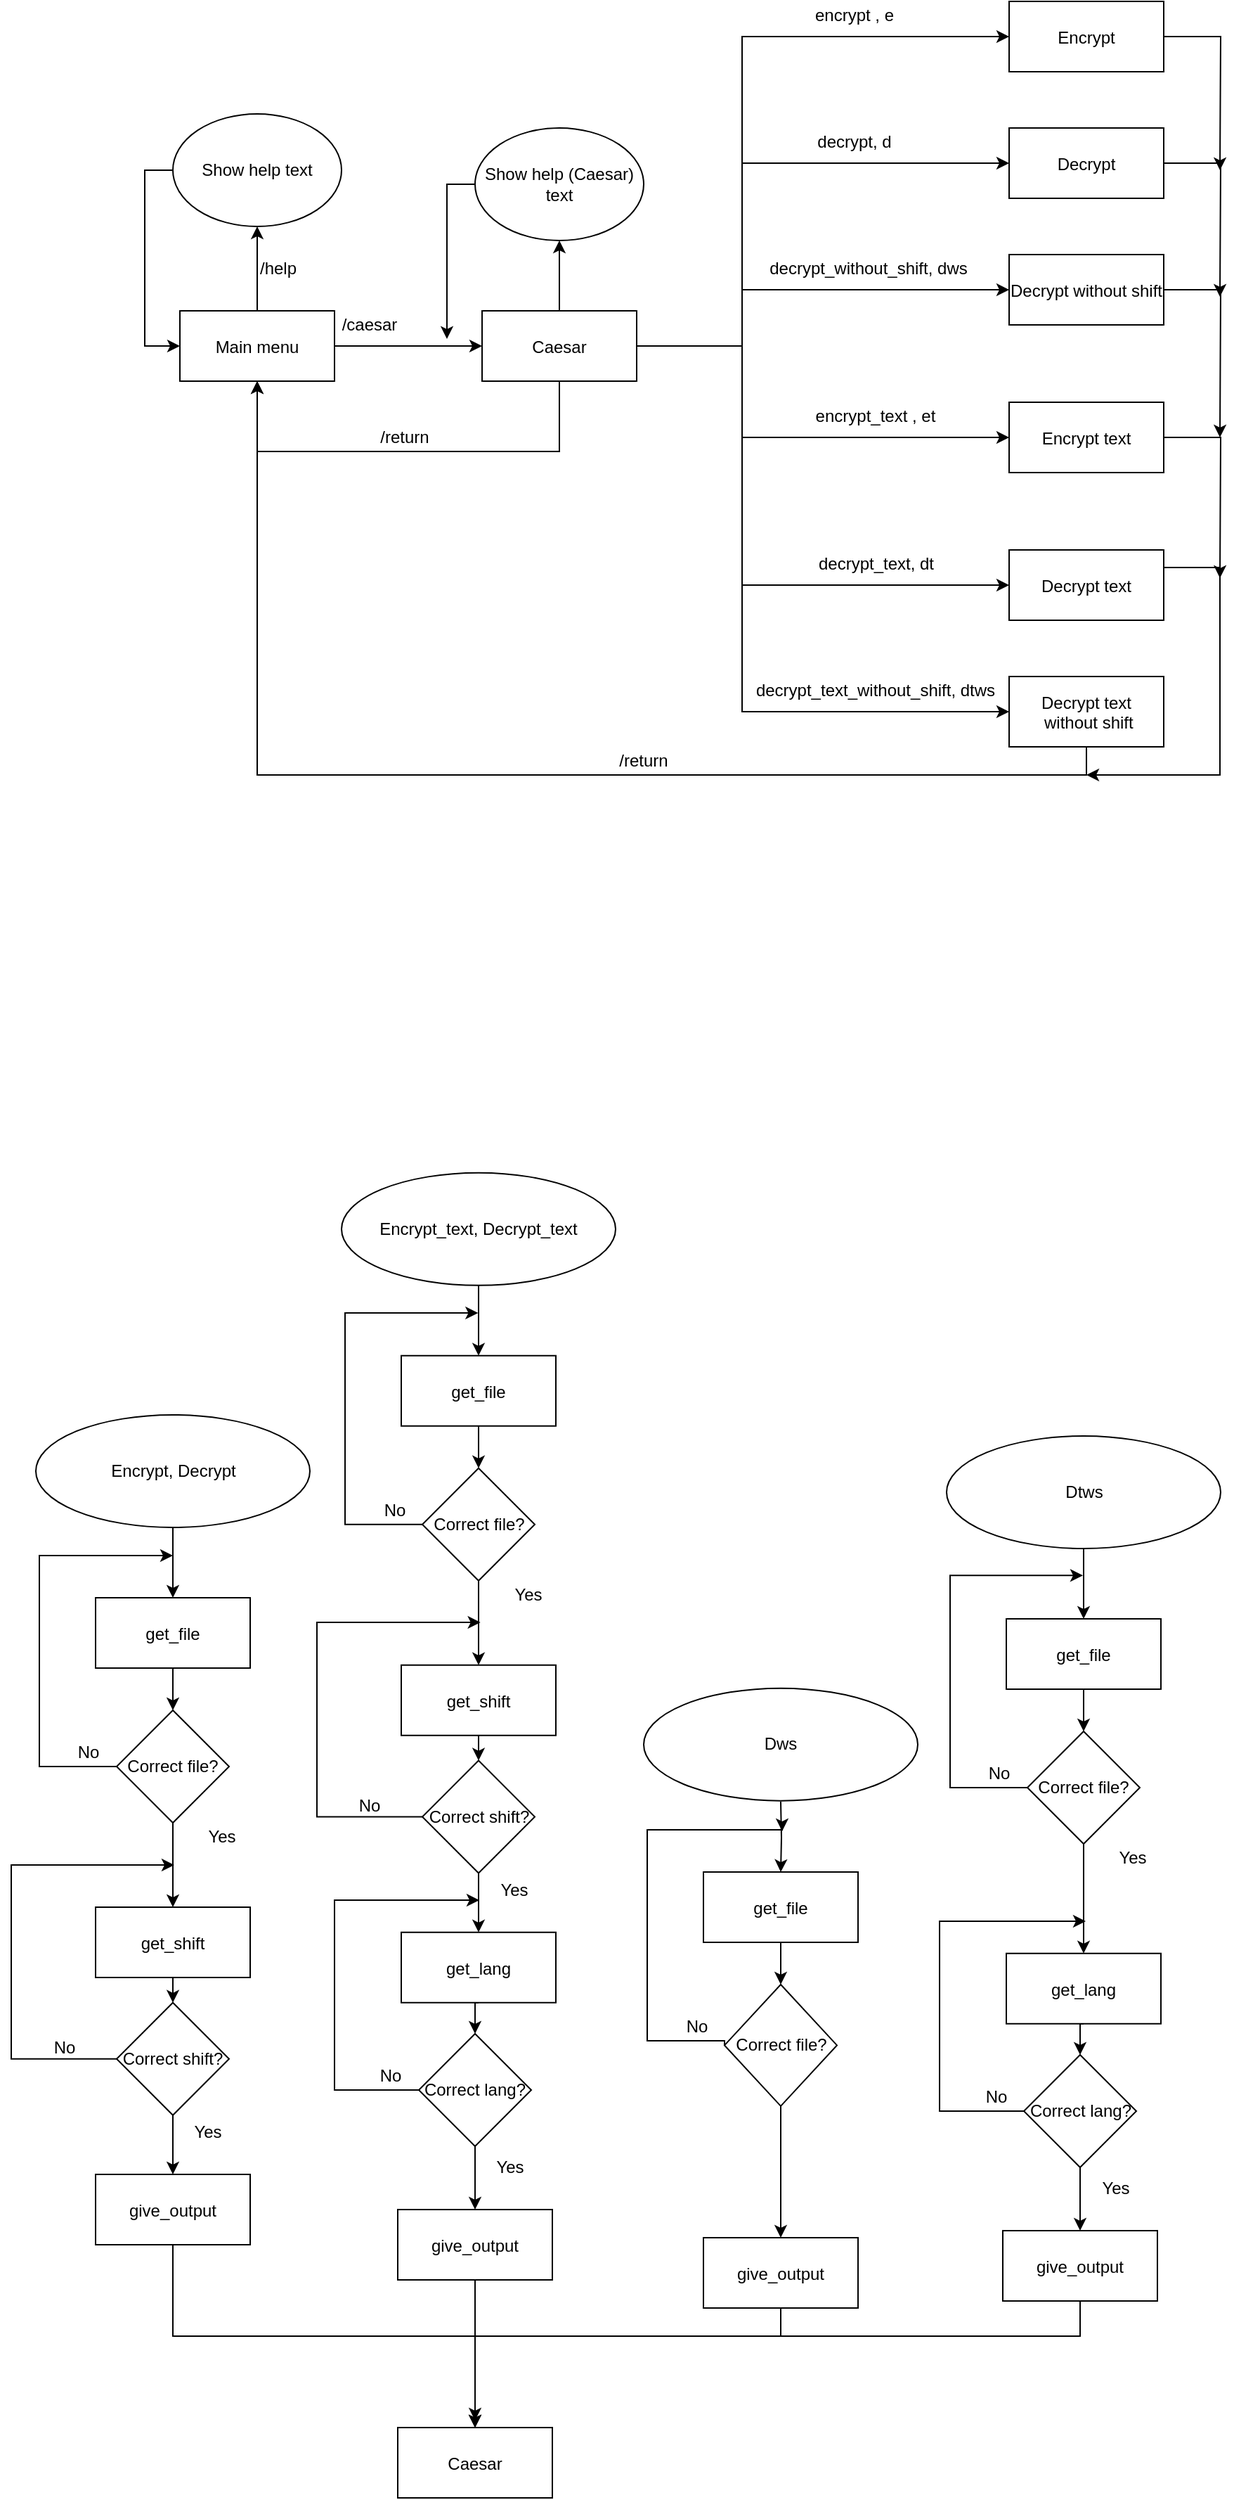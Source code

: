 <mxfile version="12.4.8" type="device"><diagram name="Page-1" id="e7e014a7-5840-1c2e-5031-d8a46d1fe8dd"><mxGraphModel dx="2048" dy="1034" grid="1" gridSize="10" guides="1" tooltips="1" connect="1" arrows="1" fold="1" page="1" pageScale="1" pageWidth="1169" pageHeight="826" background="#ffffff" math="0" shadow="0"><root><mxCell id="0"/><mxCell id="1" parent="0"/><mxCell id="sKGA41ac6O1QNflEpSCb-47" style="edgeStyle=orthogonalEdgeStyle;rounded=0;orthogonalLoop=1;jettySize=auto;html=1;entryX=0.5;entryY=1;entryDx=0;entryDy=0;" edge="1" parent="1" source="sKGA41ac6O1QNflEpSCb-41" target="sKGA41ac6O1QNflEpSCb-43"><mxGeometry relative="1" as="geometry"/></mxCell><mxCell id="sKGA41ac6O1QNflEpSCb-50" style="edgeStyle=orthogonalEdgeStyle;rounded=0;orthogonalLoop=1;jettySize=auto;html=1;entryX=0;entryY=0.5;entryDx=0;entryDy=0;" edge="1" parent="1" source="sKGA41ac6O1QNflEpSCb-41" target="sKGA41ac6O1QNflEpSCb-49"><mxGeometry relative="1" as="geometry"/></mxCell><mxCell id="sKGA41ac6O1QNflEpSCb-41" value="Main menu" style="" vertex="1" parent="1"><mxGeometry x="190" y="370" width="110" height="50" as="geometry"/></mxCell><mxCell id="sKGA41ac6O1QNflEpSCb-46" style="edgeStyle=orthogonalEdgeStyle;rounded=0;orthogonalLoop=1;jettySize=auto;html=1;entryX=0;entryY=0.5;entryDx=0;entryDy=0;exitX=0;exitY=0.5;exitDx=0;exitDy=0;" edge="1" parent="1" source="sKGA41ac6O1QNflEpSCb-43" target="sKGA41ac6O1QNflEpSCb-41"><mxGeometry relative="1" as="geometry"/></mxCell><mxCell id="sKGA41ac6O1QNflEpSCb-43" value="Show help text" style="ellipse;whiteSpace=wrap;html=1;" vertex="1" parent="1"><mxGeometry x="185" y="230" width="120" height="80" as="geometry"/></mxCell><mxCell id="sKGA41ac6O1QNflEpSCb-48" value="/help" style="text;html=1;strokeColor=none;fillColor=none;align=center;verticalAlign=middle;whiteSpace=wrap;rounded=0;" vertex="1" parent="1"><mxGeometry x="240" y="330" width="40" height="20" as="geometry"/></mxCell><mxCell id="sKGA41ac6O1QNflEpSCb-54" style="edgeStyle=orthogonalEdgeStyle;rounded=0;orthogonalLoop=1;jettySize=auto;html=1;entryX=0.5;entryY=1;entryDx=0;entryDy=0;" edge="1" parent="1" source="sKGA41ac6O1QNflEpSCb-49" target="sKGA41ac6O1QNflEpSCb-53"><mxGeometry relative="1" as="geometry"/></mxCell><mxCell id="sKGA41ac6O1QNflEpSCb-58" style="edgeStyle=orthogonalEdgeStyle;rounded=0;orthogonalLoop=1;jettySize=auto;html=1;entryX=0.5;entryY=1;entryDx=0;entryDy=0;exitX=0.5;exitY=1;exitDx=0;exitDy=0;" edge="1" parent="1" source="sKGA41ac6O1QNflEpSCb-49" target="sKGA41ac6O1QNflEpSCb-41"><mxGeometry relative="1" as="geometry"><Array as="points"><mxPoint x="460" y="470"/><mxPoint x="245" y="470"/></Array></mxGeometry></mxCell><mxCell id="sKGA41ac6O1QNflEpSCb-66" style="edgeStyle=orthogonalEdgeStyle;rounded=0;orthogonalLoop=1;jettySize=auto;html=1;entryX=0;entryY=0.5;entryDx=0;entryDy=0;" edge="1" parent="1" source="sKGA41ac6O1QNflEpSCb-49" target="sKGA41ac6O1QNflEpSCb-60"><mxGeometry relative="1" as="geometry"><Array as="points"><mxPoint x="590" y="395"/><mxPoint x="590" y="175"/></Array></mxGeometry></mxCell><mxCell id="sKGA41ac6O1QNflEpSCb-67" style="edgeStyle=orthogonalEdgeStyle;rounded=0;orthogonalLoop=1;jettySize=auto;html=1;entryX=0;entryY=0.5;entryDx=0;entryDy=0;" edge="1" parent="1" source="sKGA41ac6O1QNflEpSCb-49" target="sKGA41ac6O1QNflEpSCb-61"><mxGeometry relative="1" as="geometry"><Array as="points"><mxPoint x="590" y="395"/><mxPoint x="590" y="265"/></Array></mxGeometry></mxCell><mxCell id="sKGA41ac6O1QNflEpSCb-68" style="edgeStyle=orthogonalEdgeStyle;rounded=0;orthogonalLoop=1;jettySize=auto;html=1;exitX=1;exitY=0.5;exitDx=0;exitDy=0;entryX=0;entryY=0.5;entryDx=0;entryDy=0;" edge="1" parent="1" source="sKGA41ac6O1QNflEpSCb-49" target="sKGA41ac6O1QNflEpSCb-62"><mxGeometry relative="1" as="geometry"><Array as="points"><mxPoint x="590" y="395"/><mxPoint x="590" y="355"/></Array></mxGeometry></mxCell><mxCell id="sKGA41ac6O1QNflEpSCb-69" style="edgeStyle=orthogonalEdgeStyle;rounded=0;orthogonalLoop=1;jettySize=auto;html=1;entryX=0;entryY=0.5;entryDx=0;entryDy=0;" edge="1" parent="1" source="sKGA41ac6O1QNflEpSCb-49" target="sKGA41ac6O1QNflEpSCb-63"><mxGeometry relative="1" as="geometry"><Array as="points"><mxPoint x="590" y="395"/><mxPoint x="590" y="460"/></Array></mxGeometry></mxCell><mxCell id="sKGA41ac6O1QNflEpSCb-70" style="edgeStyle=orthogonalEdgeStyle;rounded=0;orthogonalLoop=1;jettySize=auto;html=1;exitX=1;exitY=0.5;exitDx=0;exitDy=0;entryX=0;entryY=0.5;entryDx=0;entryDy=0;" edge="1" parent="1" source="sKGA41ac6O1QNflEpSCb-49" target="sKGA41ac6O1QNflEpSCb-64"><mxGeometry relative="1" as="geometry"><Array as="points"><mxPoint x="590" y="395"/><mxPoint x="590" y="565"/></Array></mxGeometry></mxCell><mxCell id="sKGA41ac6O1QNflEpSCb-71" style="edgeStyle=orthogonalEdgeStyle;rounded=0;orthogonalLoop=1;jettySize=auto;html=1;entryX=0;entryY=0.5;entryDx=0;entryDy=0;" edge="1" parent="1" source="sKGA41ac6O1QNflEpSCb-49" target="sKGA41ac6O1QNflEpSCb-65"><mxGeometry relative="1" as="geometry"><Array as="points"><mxPoint x="590" y="395"/><mxPoint x="590" y="655"/></Array></mxGeometry></mxCell><mxCell id="sKGA41ac6O1QNflEpSCb-49" value="Caesar" style="" vertex="1" parent="1"><mxGeometry x="405" y="370" width="110" height="50" as="geometry"/></mxCell><mxCell id="sKGA41ac6O1QNflEpSCb-51" value="/caesar" style="text;html=1;strokeColor=none;fillColor=none;align=center;verticalAlign=middle;whiteSpace=wrap;rounded=0;" vertex="1" parent="1"><mxGeometry x="305" y="370" width="40" height="20" as="geometry"/></mxCell><mxCell id="sKGA41ac6O1QNflEpSCb-90" style="edgeStyle=orthogonalEdgeStyle;rounded=0;orthogonalLoop=1;jettySize=auto;html=1;" edge="1" parent="1" source="sKGA41ac6O1QNflEpSCb-53"><mxGeometry relative="1" as="geometry"><mxPoint x="380" y="390" as="targetPoint"/></mxGeometry></mxCell><mxCell id="sKGA41ac6O1QNflEpSCb-53" value="Show help (Caesar) text" style="ellipse;whiteSpace=wrap;html=1;" vertex="1" parent="1"><mxGeometry x="400" y="240" width="120" height="80" as="geometry"/></mxCell><mxCell id="sKGA41ac6O1QNflEpSCb-59" value="/return" style="text;html=1;strokeColor=none;fillColor=none;align=center;verticalAlign=middle;whiteSpace=wrap;rounded=0;" vertex="1" parent="1"><mxGeometry x="330" y="450" width="40" height="20" as="geometry"/></mxCell><mxCell id="sKGA41ac6O1QNflEpSCb-88" style="edgeStyle=orthogonalEdgeStyle;rounded=0;orthogonalLoop=1;jettySize=auto;html=1;" edge="1" parent="1" source="sKGA41ac6O1QNflEpSCb-60"><mxGeometry relative="1" as="geometry"><mxPoint x="930" y="270" as="targetPoint"/></mxGeometry></mxCell><mxCell id="sKGA41ac6O1QNflEpSCb-60" value="Encrypt" style="" vertex="1" parent="1"><mxGeometry x="780" y="150" width="110" height="50" as="geometry"/></mxCell><mxCell id="sKGA41ac6O1QNflEpSCb-87" style="edgeStyle=orthogonalEdgeStyle;rounded=0;orthogonalLoop=1;jettySize=auto;html=1;" edge="1" parent="1" source="sKGA41ac6O1QNflEpSCb-61"><mxGeometry relative="1" as="geometry"><mxPoint x="930" y="360" as="targetPoint"/></mxGeometry></mxCell><mxCell id="sKGA41ac6O1QNflEpSCb-61" value="Decrypt" style="" vertex="1" parent="1"><mxGeometry x="780" y="240" width="110" height="50" as="geometry"/></mxCell><mxCell id="sKGA41ac6O1QNflEpSCb-86" style="edgeStyle=orthogonalEdgeStyle;rounded=0;orthogonalLoop=1;jettySize=auto;html=1;" edge="1" parent="1" source="sKGA41ac6O1QNflEpSCb-62"><mxGeometry relative="1" as="geometry"><mxPoint x="930" y="460.0" as="targetPoint"/></mxGeometry></mxCell><mxCell id="sKGA41ac6O1QNflEpSCb-62" value="Decrypt without shift" style="" vertex="1" parent="1"><mxGeometry x="780" y="330" width="110" height="50" as="geometry"/></mxCell><mxCell id="sKGA41ac6O1QNflEpSCb-84" style="edgeStyle=orthogonalEdgeStyle;rounded=0;orthogonalLoop=1;jettySize=auto;html=1;" edge="1" parent="1" source="sKGA41ac6O1QNflEpSCb-63"><mxGeometry relative="1" as="geometry"><mxPoint x="930" y="560" as="targetPoint"/></mxGeometry></mxCell><mxCell id="sKGA41ac6O1QNflEpSCb-63" value="Encrypt text" style="" vertex="1" parent="1"><mxGeometry x="780" y="435" width="110" height="50" as="geometry"/></mxCell><mxCell id="sKGA41ac6O1QNflEpSCb-85" style="edgeStyle=orthogonalEdgeStyle;rounded=0;orthogonalLoop=1;jettySize=auto;html=1;exitX=1;exitY=0.25;exitDx=0;exitDy=0;" edge="1" parent="1" source="sKGA41ac6O1QNflEpSCb-64"><mxGeometry relative="1" as="geometry"><mxPoint x="835" y="700" as="targetPoint"/><Array as="points"><mxPoint x="930" y="552"/><mxPoint x="930" y="700"/></Array></mxGeometry></mxCell><mxCell id="sKGA41ac6O1QNflEpSCb-64" value="Decrypt text" style="" vertex="1" parent="1"><mxGeometry x="780" y="540" width="110" height="50" as="geometry"/></mxCell><mxCell id="sKGA41ac6O1QNflEpSCb-81" style="edgeStyle=orthogonalEdgeStyle;rounded=0;orthogonalLoop=1;jettySize=auto;html=1;entryX=0.5;entryY=1;entryDx=0;entryDy=0;exitX=0.5;exitY=1;exitDx=0;exitDy=0;" edge="1" parent="1" source="sKGA41ac6O1QNflEpSCb-65" target="sKGA41ac6O1QNflEpSCb-41"><mxGeometry relative="1" as="geometry"/></mxCell><mxCell id="sKGA41ac6O1QNflEpSCb-65" value="Decrypt text&#10; without shift" style="" vertex="1" parent="1"><mxGeometry x="780" y="630" width="110" height="50" as="geometry"/></mxCell><mxCell id="sKGA41ac6O1QNflEpSCb-72" value="encrypt , e" style="text;html=1;strokeColor=none;fillColor=none;align=center;verticalAlign=middle;whiteSpace=wrap;rounded=0;" vertex="1" parent="1"><mxGeometry x="640" y="150" width="60" height="20" as="geometry"/></mxCell><mxCell id="sKGA41ac6O1QNflEpSCb-73" value="decrypt, d" style="text;html=1;strokeColor=none;fillColor=none;align=center;verticalAlign=middle;whiteSpace=wrap;rounded=0;" vertex="1" parent="1"><mxGeometry x="640" y="240" width="60" height="20" as="geometry"/></mxCell><mxCell id="sKGA41ac6O1QNflEpSCb-75" value="encrypt_text , et" style="text;html=1;strokeColor=none;fillColor=none;align=center;verticalAlign=middle;whiteSpace=wrap;rounded=0;" vertex="1" parent="1"><mxGeometry x="640" y="435" width="90" height="20" as="geometry"/></mxCell><mxCell id="sKGA41ac6O1QNflEpSCb-78" value="decrypt_without_shift, dws" style="text;html=1;strokeColor=none;fillColor=none;align=center;verticalAlign=middle;whiteSpace=wrap;rounded=0;" vertex="1" parent="1"><mxGeometry x="600" y="330" width="160" height="20" as="geometry"/></mxCell><mxCell id="sKGA41ac6O1QNflEpSCb-79" value="decrypt_text, dt" style="text;html=1;strokeColor=none;fillColor=none;align=center;verticalAlign=middle;whiteSpace=wrap;rounded=0;" vertex="1" parent="1"><mxGeometry x="642.5" y="540" width="85" height="20" as="geometry"/></mxCell><mxCell id="sKGA41ac6O1QNflEpSCb-80" value="decrypt_text_without_shift, dtws" style="text;html=1;strokeColor=none;fillColor=none;align=center;verticalAlign=middle;whiteSpace=wrap;rounded=0;" vertex="1" parent="1"><mxGeometry x="595" y="630" width="180" height="20" as="geometry"/></mxCell><mxCell id="sKGA41ac6O1QNflEpSCb-82" value="/return" style="text;html=1;strokeColor=none;fillColor=none;align=center;verticalAlign=middle;whiteSpace=wrap;rounded=0;" vertex="1" parent="1"><mxGeometry x="500" y="680" width="40" height="20" as="geometry"/></mxCell><mxCell id="sKGA41ac6O1QNflEpSCb-131" style="edgeStyle=orthogonalEdgeStyle;rounded=0;orthogonalLoop=1;jettySize=auto;html=1;exitX=0.5;exitY=1;exitDx=0;exitDy=0;entryX=0.5;entryY=0;entryDx=0;entryDy=0;" edge="1" parent="1" source="sKGA41ac6O1QNflEpSCb-101" target="sKGA41ac6O1QNflEpSCb-125"><mxGeometry relative="1" as="geometry"/></mxCell><mxCell id="sKGA41ac6O1QNflEpSCb-101" value="get_file" style="" vertex="1" parent="1"><mxGeometry x="130" y="1285" width="110" height="50" as="geometry"/></mxCell><mxCell id="sKGA41ac6O1QNflEpSCb-132" style="edgeStyle=orthogonalEdgeStyle;rounded=0;orthogonalLoop=1;jettySize=auto;html=1;exitX=0.5;exitY=1;exitDx=0;exitDy=0;entryX=0.5;entryY=0;entryDx=0;entryDy=0;" edge="1" parent="1" source="sKGA41ac6O1QNflEpSCb-102" target="sKGA41ac6O1QNflEpSCb-124"><mxGeometry relative="1" as="geometry"/></mxCell><mxCell id="sKGA41ac6O1QNflEpSCb-102" value="get_shift" style="" vertex="1" parent="1"><mxGeometry x="130" y="1505" width="110" height="50" as="geometry"/></mxCell><mxCell id="sKGA41ac6O1QNflEpSCb-169" style="edgeStyle=orthogonalEdgeStyle;rounded=0;orthogonalLoop=1;jettySize=auto;html=1;exitX=0.5;exitY=1;exitDx=0;exitDy=0;entryX=0.5;entryY=0;entryDx=0;entryDy=0;" edge="1" parent="1" source="sKGA41ac6O1QNflEpSCb-105" target="sKGA41ac6O1QNflEpSCb-106"><mxGeometry relative="1" as="geometry"/></mxCell><mxCell id="sKGA41ac6O1QNflEpSCb-105" value="give_output" style="" vertex="1" parent="1"><mxGeometry x="130" y="1695" width="110" height="50" as="geometry"/></mxCell><mxCell id="sKGA41ac6O1QNflEpSCb-106" value="Caesar" style="" vertex="1" parent="1"><mxGeometry x="345" y="1875" width="110" height="50" as="geometry"/></mxCell><mxCell id="sKGA41ac6O1QNflEpSCb-126" style="edgeStyle=orthogonalEdgeStyle;rounded=0;orthogonalLoop=1;jettySize=auto;html=1;entryX=0.5;entryY=0;entryDx=0;entryDy=0;" edge="1" parent="1" source="sKGA41ac6O1QNflEpSCb-121" target="sKGA41ac6O1QNflEpSCb-101"><mxGeometry relative="1" as="geometry"/></mxCell><mxCell id="sKGA41ac6O1QNflEpSCb-121" value="Encrypt, Decrypt" style="ellipse;whiteSpace=wrap;html=1;" vertex="1" parent="1"><mxGeometry x="87.5" y="1155" width="195" height="80" as="geometry"/></mxCell><mxCell id="sKGA41ac6O1QNflEpSCb-133" style="edgeStyle=orthogonalEdgeStyle;rounded=0;orthogonalLoop=1;jettySize=auto;html=1;" edge="1" parent="1" source="sKGA41ac6O1QNflEpSCb-124" target="sKGA41ac6O1QNflEpSCb-105"><mxGeometry relative="1" as="geometry"/></mxCell><mxCell id="sKGA41ac6O1QNflEpSCb-136" style="edgeStyle=orthogonalEdgeStyle;rounded=0;orthogonalLoop=1;jettySize=auto;html=1;exitX=0;exitY=0.5;exitDx=0;exitDy=0;" edge="1" parent="1" source="sKGA41ac6O1QNflEpSCb-124"><mxGeometry relative="1" as="geometry"><mxPoint x="186" y="1475" as="targetPoint"/><Array as="points"><mxPoint x="70" y="1613"/><mxPoint x="70" y="1475"/></Array></mxGeometry></mxCell><mxCell id="sKGA41ac6O1QNflEpSCb-124" value="&lt;span style=&quot;white-space: normal&quot;&gt;Correct shift?&lt;/span&gt;" style="rhombus;whiteSpace=wrap;html=1;" vertex="1" parent="1"><mxGeometry x="145" y="1572.88" width="80" height="80" as="geometry"/></mxCell><mxCell id="sKGA41ac6O1QNflEpSCb-127" style="edgeStyle=orthogonalEdgeStyle;rounded=0;orthogonalLoop=1;jettySize=auto;html=1;exitX=0.5;exitY=1;exitDx=0;exitDy=0;entryX=0.5;entryY=0;entryDx=0;entryDy=0;" edge="1" parent="1" source="sKGA41ac6O1QNflEpSCb-125" target="sKGA41ac6O1QNflEpSCb-102"><mxGeometry relative="1" as="geometry"/></mxCell><mxCell id="sKGA41ac6O1QNflEpSCb-129" style="edgeStyle=orthogonalEdgeStyle;rounded=0;orthogonalLoop=1;jettySize=auto;html=1;exitX=0;exitY=0.5;exitDx=0;exitDy=0;" edge="1" parent="1" source="sKGA41ac6O1QNflEpSCb-125"><mxGeometry relative="1" as="geometry"><mxPoint x="185" y="1255" as="targetPoint"/><Array as="points"><mxPoint x="90" y="1405"/><mxPoint x="90" y="1255"/></Array></mxGeometry></mxCell><mxCell id="sKGA41ac6O1QNflEpSCb-125" value="Correct file?" style="rhombus;whiteSpace=wrap;html=1;" vertex="1" parent="1"><mxGeometry x="145" y="1365" width="80" height="80" as="geometry"/></mxCell><mxCell id="sKGA41ac6O1QNflEpSCb-128" value="Yes" style="text;html=1;strokeColor=none;fillColor=none;align=center;verticalAlign=middle;whiteSpace=wrap;rounded=0;" vertex="1" parent="1"><mxGeometry x="200" y="1445" width="40" height="20" as="geometry"/></mxCell><mxCell id="sKGA41ac6O1QNflEpSCb-130" value="No" style="text;html=1;strokeColor=none;fillColor=none;align=center;verticalAlign=middle;whiteSpace=wrap;rounded=0;" vertex="1" parent="1"><mxGeometry x="105" y="1385" width="40" height="20" as="geometry"/></mxCell><mxCell id="sKGA41ac6O1QNflEpSCb-137" value="Yes" style="text;html=1;strokeColor=none;fillColor=none;align=center;verticalAlign=middle;whiteSpace=wrap;rounded=0;" vertex="1" parent="1"><mxGeometry x="190" y="1655" width="40" height="20" as="geometry"/></mxCell><mxCell id="sKGA41ac6O1QNflEpSCb-138" value="No" style="text;html=1;strokeColor=none;fillColor=none;align=center;verticalAlign=middle;whiteSpace=wrap;rounded=0;" vertex="1" parent="1"><mxGeometry x="87.5" y="1595" width="40" height="20" as="geometry"/></mxCell><mxCell id="sKGA41ac6O1QNflEpSCb-142" style="edgeStyle=orthogonalEdgeStyle;rounded=0;orthogonalLoop=1;jettySize=auto;html=1;exitX=0.5;exitY=1;exitDx=0;exitDy=0;entryX=0.5;entryY=0;entryDx=0;entryDy=0;" edge="1" parent="1" source="sKGA41ac6O1QNflEpSCb-143" target="sKGA41ac6O1QNflEpSCb-154"><mxGeometry relative="1" as="geometry"/></mxCell><mxCell id="sKGA41ac6O1QNflEpSCb-143" value="get_file" style="" vertex="1" parent="1"><mxGeometry x="347.5" y="1112.88" width="110" height="50" as="geometry"/></mxCell><mxCell id="sKGA41ac6O1QNflEpSCb-144" style="edgeStyle=orthogonalEdgeStyle;rounded=0;orthogonalLoop=1;jettySize=auto;html=1;exitX=0.5;exitY=1;exitDx=0;exitDy=0;entryX=0.5;entryY=0;entryDx=0;entryDy=0;" edge="1" parent="1" source="sKGA41ac6O1QNflEpSCb-145" target="sKGA41ac6O1QNflEpSCb-151"><mxGeometry relative="1" as="geometry"/></mxCell><mxCell id="sKGA41ac6O1QNflEpSCb-145" value="get_shift" style="" vertex="1" parent="1"><mxGeometry x="347.5" y="1332.88" width="110" height="50" as="geometry"/></mxCell><mxCell id="sKGA41ac6O1QNflEpSCb-160" style="edgeStyle=orthogonalEdgeStyle;rounded=0;orthogonalLoop=1;jettySize=auto;html=1;exitX=0.5;exitY=1;exitDx=0;exitDy=0;entryX=0.5;entryY=0;entryDx=0;entryDy=0;" edge="1" parent="1" source="sKGA41ac6O1QNflEpSCb-146" target="sKGA41ac6O1QNflEpSCb-159"><mxGeometry relative="1" as="geometry"/></mxCell><mxCell id="sKGA41ac6O1QNflEpSCb-146" value="get_lang" style="" vertex="1" parent="1"><mxGeometry x="347.5" y="1522.88" width="110" height="50" as="geometry"/></mxCell><mxCell id="sKGA41ac6O1QNflEpSCb-147" style="edgeStyle=orthogonalEdgeStyle;rounded=0;orthogonalLoop=1;jettySize=auto;html=1;entryX=0.5;entryY=0;entryDx=0;entryDy=0;" edge="1" parent="1" source="sKGA41ac6O1QNflEpSCb-148" target="sKGA41ac6O1QNflEpSCb-143"><mxGeometry relative="1" as="geometry"/></mxCell><mxCell id="sKGA41ac6O1QNflEpSCb-148" value="Encrypt_text, Decrypt_text" style="ellipse;whiteSpace=wrap;html=1;" vertex="1" parent="1"><mxGeometry x="305.0" y="982.88" width="195" height="80" as="geometry"/></mxCell><mxCell id="sKGA41ac6O1QNflEpSCb-149" style="edgeStyle=orthogonalEdgeStyle;rounded=0;orthogonalLoop=1;jettySize=auto;html=1;" edge="1" parent="1" source="sKGA41ac6O1QNflEpSCb-151" target="sKGA41ac6O1QNflEpSCb-146"><mxGeometry relative="1" as="geometry"/></mxCell><mxCell id="sKGA41ac6O1QNflEpSCb-150" style="edgeStyle=orthogonalEdgeStyle;rounded=0;orthogonalLoop=1;jettySize=auto;html=1;exitX=0;exitY=0.5;exitDx=0;exitDy=0;" edge="1" parent="1" source="sKGA41ac6O1QNflEpSCb-151"><mxGeometry relative="1" as="geometry"><mxPoint x="403.833" y="1302.547" as="targetPoint"/><Array as="points"><mxPoint x="287.5" y="1440.88"/><mxPoint x="287.5" y="1302.88"/></Array></mxGeometry></mxCell><mxCell id="sKGA41ac6O1QNflEpSCb-151" value="&lt;span style=&quot;white-space: normal&quot;&gt;Correct shift?&lt;/span&gt;" style="rhombus;whiteSpace=wrap;html=1;" vertex="1" parent="1"><mxGeometry x="362.5" y="1400.76" width="80" height="80" as="geometry"/></mxCell><mxCell id="sKGA41ac6O1QNflEpSCb-152" style="edgeStyle=orthogonalEdgeStyle;rounded=0;orthogonalLoop=1;jettySize=auto;html=1;exitX=0.5;exitY=1;exitDx=0;exitDy=0;entryX=0.5;entryY=0;entryDx=0;entryDy=0;" edge="1" parent="1" source="sKGA41ac6O1QNflEpSCb-154" target="sKGA41ac6O1QNflEpSCb-145"><mxGeometry relative="1" as="geometry"/></mxCell><mxCell id="sKGA41ac6O1QNflEpSCb-153" style="edgeStyle=orthogonalEdgeStyle;rounded=0;orthogonalLoop=1;jettySize=auto;html=1;exitX=0;exitY=0.5;exitDx=0;exitDy=0;" edge="1" parent="1" source="sKGA41ac6O1QNflEpSCb-154"><mxGeometry relative="1" as="geometry"><mxPoint x="402.167" y="1082.547" as="targetPoint"/><Array as="points"><mxPoint x="307.5" y="1232.88"/><mxPoint x="307.5" y="1082.88"/></Array></mxGeometry></mxCell><mxCell id="sKGA41ac6O1QNflEpSCb-154" value="Correct file?" style="rhombus;whiteSpace=wrap;html=1;" vertex="1" parent="1"><mxGeometry x="362.5" y="1192.88" width="80" height="80" as="geometry"/></mxCell><mxCell id="sKGA41ac6O1QNflEpSCb-155" value="Yes" style="text;html=1;strokeColor=none;fillColor=none;align=center;verticalAlign=middle;whiteSpace=wrap;rounded=0;" vertex="1" parent="1"><mxGeometry x="417.5" y="1272.88" width="40" height="20" as="geometry"/></mxCell><mxCell id="sKGA41ac6O1QNflEpSCb-156" value="No" style="text;html=1;strokeColor=none;fillColor=none;align=center;verticalAlign=middle;whiteSpace=wrap;rounded=0;" vertex="1" parent="1"><mxGeometry x="322.5" y="1212.88" width="40" height="20" as="geometry"/></mxCell><mxCell id="sKGA41ac6O1QNflEpSCb-157" value="Yes" style="text;html=1;strokeColor=none;fillColor=none;align=center;verticalAlign=middle;whiteSpace=wrap;rounded=0;" vertex="1" parent="1"><mxGeometry x="407.5" y="1482.88" width="40" height="20" as="geometry"/></mxCell><mxCell id="sKGA41ac6O1QNflEpSCb-158" value="No" style="text;html=1;strokeColor=none;fillColor=none;align=center;verticalAlign=middle;whiteSpace=wrap;rounded=0;" vertex="1" parent="1"><mxGeometry x="305.0" y="1422.88" width="40" height="20" as="geometry"/></mxCell><mxCell id="sKGA41ac6O1QNflEpSCb-161" style="edgeStyle=orthogonalEdgeStyle;rounded=0;orthogonalLoop=1;jettySize=auto;html=1;exitX=0;exitY=0.5;exitDx=0;exitDy=0;" edge="1" parent="1" source="sKGA41ac6O1QNflEpSCb-159"><mxGeometry relative="1" as="geometry"><mxPoint x="403" y="1500" as="targetPoint"/><Array as="points"><mxPoint x="300" y="1635"/><mxPoint x="300" y="1500"/></Array></mxGeometry></mxCell><mxCell id="sKGA41ac6O1QNflEpSCb-166" style="edgeStyle=orthogonalEdgeStyle;rounded=0;orthogonalLoop=1;jettySize=auto;html=1;exitX=0.5;exitY=1;exitDx=0;exitDy=0;entryX=0.5;entryY=0;entryDx=0;entryDy=0;" edge="1" parent="1" source="sKGA41ac6O1QNflEpSCb-159" target="sKGA41ac6O1QNflEpSCb-163"><mxGeometry relative="1" as="geometry"/></mxCell><mxCell id="sKGA41ac6O1QNflEpSCb-159" value="&lt;span style=&quot;white-space: normal&quot;&gt;Correct lang?&lt;/span&gt;" style="rhombus;whiteSpace=wrap;html=1;" vertex="1" parent="1"><mxGeometry x="360.0" y="1595.0" width="80" height="80" as="geometry"/></mxCell><mxCell id="sKGA41ac6O1QNflEpSCb-162" value="No" style="text;html=1;strokeColor=none;fillColor=none;align=center;verticalAlign=middle;whiteSpace=wrap;rounded=0;" vertex="1" parent="1"><mxGeometry x="320.0" y="1615" width="40" height="20" as="geometry"/></mxCell><mxCell id="sKGA41ac6O1QNflEpSCb-168" style="edgeStyle=orthogonalEdgeStyle;rounded=0;orthogonalLoop=1;jettySize=auto;html=1;exitX=0.5;exitY=1;exitDx=0;exitDy=0;entryX=0.5;entryY=0;entryDx=0;entryDy=0;" edge="1" parent="1" source="sKGA41ac6O1QNflEpSCb-163" target="sKGA41ac6O1QNflEpSCb-106"><mxGeometry relative="1" as="geometry"/></mxCell><mxCell id="sKGA41ac6O1QNflEpSCb-163" value="give_output" style="" vertex="1" parent="1"><mxGeometry x="345" y="1720" width="110" height="50" as="geometry"/></mxCell><mxCell id="sKGA41ac6O1QNflEpSCb-167" value="Yes" style="text;html=1;strokeColor=none;fillColor=none;align=center;verticalAlign=middle;whiteSpace=wrap;rounded=0;" vertex="1" parent="1"><mxGeometry x="405.0" y="1680" width="40" height="20" as="geometry"/></mxCell><mxCell id="sKGA41ac6O1QNflEpSCb-170" style="edgeStyle=orthogonalEdgeStyle;rounded=0;orthogonalLoop=1;jettySize=auto;html=1;exitX=0.5;exitY=1;exitDx=0;exitDy=0;entryX=0.5;entryY=0;entryDx=0;entryDy=0;" edge="1" parent="1" source="sKGA41ac6O1QNflEpSCb-171" target="sKGA41ac6O1QNflEpSCb-182"><mxGeometry relative="1" as="geometry"/></mxCell><mxCell id="sKGA41ac6O1QNflEpSCb-171" value="get_file" style="" vertex="1" parent="1"><mxGeometry x="562.5" y="1480" width="110" height="50" as="geometry"/></mxCell><mxCell id="sKGA41ac6O1QNflEpSCb-214" style="edgeStyle=orthogonalEdgeStyle;rounded=0;orthogonalLoop=1;jettySize=auto;html=1;entryX=0.5;entryY=0;entryDx=0;entryDy=0;" edge="1" parent="1" source="sKGA41ac6O1QNflEpSCb-174" target="sKGA41ac6O1QNflEpSCb-106"><mxGeometry relative="1" as="geometry"><Array as="points"><mxPoint x="618" y="1810"/><mxPoint x="400" y="1810"/></Array></mxGeometry></mxCell><mxCell id="sKGA41ac6O1QNflEpSCb-174" value="give_output" style="" vertex="1" parent="1"><mxGeometry x="562.5" y="1740" width="110" height="50" as="geometry"/></mxCell><mxCell id="sKGA41ac6O1QNflEpSCb-175" style="edgeStyle=orthogonalEdgeStyle;rounded=0;orthogonalLoop=1;jettySize=auto;html=1;entryX=0.5;entryY=0;entryDx=0;entryDy=0;" edge="1" parent="1" target="sKGA41ac6O1QNflEpSCb-171"><mxGeometry relative="1" as="geometry"><mxPoint x="617.5" y="1430" as="sourcePoint"/></mxGeometry></mxCell><mxCell id="sKGA41ac6O1QNflEpSCb-176" value="Dws" style="ellipse;whiteSpace=wrap;html=1;" vertex="1" parent="1"><mxGeometry x="520" y="1349.32" width="195" height="80" as="geometry"/></mxCell><mxCell id="sKGA41ac6O1QNflEpSCb-181" style="edgeStyle=orthogonalEdgeStyle;rounded=0;orthogonalLoop=1;jettySize=auto;html=1;exitX=0;exitY=0.5;exitDx=0;exitDy=0;" edge="1" parent="1" source="sKGA41ac6O1QNflEpSCb-182"><mxGeometry relative="1" as="geometry"><mxPoint x="618.5" y="1451" as="targetPoint"/><Array as="points"><mxPoint x="522.5" y="1600"/><mxPoint x="522.5" y="1450"/></Array></mxGeometry></mxCell><mxCell id="sKGA41ac6O1QNflEpSCb-211" style="edgeStyle=orthogonalEdgeStyle;rounded=0;orthogonalLoop=1;jettySize=auto;html=1;exitX=0.5;exitY=1;exitDx=0;exitDy=0;entryX=0.5;entryY=0;entryDx=0;entryDy=0;" edge="1" parent="1" source="sKGA41ac6O1QNflEpSCb-182" target="sKGA41ac6O1QNflEpSCb-174"><mxGeometry relative="1" as="geometry"/></mxCell><mxCell id="sKGA41ac6O1QNflEpSCb-182" value="Correct file?" style="rhombus;whiteSpace=wrap;html=1;" vertex="1" parent="1"><mxGeometry x="577.5" y="1560" width="80" height="86.44" as="geometry"/></mxCell><mxCell id="sKGA41ac6O1QNflEpSCb-184" value="No" style="text;html=1;strokeColor=none;fillColor=none;align=center;verticalAlign=middle;whiteSpace=wrap;rounded=0;" vertex="1" parent="1"><mxGeometry x="537.5" y="1580" width="40" height="20" as="geometry"/></mxCell><mxCell id="sKGA41ac6O1QNflEpSCb-187" style="edgeStyle=orthogonalEdgeStyle;rounded=0;orthogonalLoop=1;jettySize=auto;html=1;exitX=0.5;exitY=1;exitDx=0;exitDy=0;entryX=0.5;entryY=0;entryDx=0;entryDy=0;" edge="1" parent="1" source="sKGA41ac6O1QNflEpSCb-188" target="sKGA41ac6O1QNflEpSCb-200"><mxGeometry relative="1" as="geometry"/></mxCell><mxCell id="sKGA41ac6O1QNflEpSCb-188" value="get_file" style="" vertex="1" parent="1"><mxGeometry x="778" y="1300" width="110" height="50" as="geometry"/></mxCell><mxCell id="sKGA41ac6O1QNflEpSCb-191" style="edgeStyle=orthogonalEdgeStyle;rounded=0;orthogonalLoop=1;jettySize=auto;html=1;exitX=0.5;exitY=1;exitDx=0;exitDy=0;entryX=0.5;entryY=0;entryDx=0;entryDy=0;" edge="1" parent="1" source="sKGA41ac6O1QNflEpSCb-192" target="sKGA41ac6O1QNflEpSCb-207"><mxGeometry relative="1" as="geometry"/></mxCell><mxCell id="sKGA41ac6O1QNflEpSCb-192" value="get_lang" style="" vertex="1" parent="1"><mxGeometry x="778" y="1537.88" width="110" height="50" as="geometry"/></mxCell><mxCell id="sKGA41ac6O1QNflEpSCb-193" style="edgeStyle=orthogonalEdgeStyle;rounded=0;orthogonalLoop=1;jettySize=auto;html=1;entryX=0.5;entryY=0;entryDx=0;entryDy=0;" edge="1" parent="1" source="sKGA41ac6O1QNflEpSCb-194" target="sKGA41ac6O1QNflEpSCb-188"><mxGeometry relative="1" as="geometry"/></mxCell><mxCell id="sKGA41ac6O1QNflEpSCb-194" value="Dtws" style="ellipse;whiteSpace=wrap;html=1;" vertex="1" parent="1"><mxGeometry x="735.5" y="1170" width="195" height="80" as="geometry"/></mxCell><mxCell id="sKGA41ac6O1QNflEpSCb-199" style="edgeStyle=orthogonalEdgeStyle;rounded=0;orthogonalLoop=1;jettySize=auto;html=1;exitX=0;exitY=0.5;exitDx=0;exitDy=0;" edge="1" parent="1" source="sKGA41ac6O1QNflEpSCb-200"><mxGeometry relative="1" as="geometry"><mxPoint x="832.5" y="1269.12" as="targetPoint"/><Array as="points"><mxPoint x="738" y="1420"/><mxPoint x="738" y="1270"/></Array></mxGeometry></mxCell><mxCell id="sKGA41ac6O1QNflEpSCb-213" style="edgeStyle=orthogonalEdgeStyle;rounded=0;orthogonalLoop=1;jettySize=auto;html=1;exitX=0.5;exitY=1;exitDx=0;exitDy=0;entryX=0.5;entryY=0;entryDx=0;entryDy=0;" edge="1" parent="1" source="sKGA41ac6O1QNflEpSCb-200" target="sKGA41ac6O1QNflEpSCb-192"><mxGeometry relative="1" as="geometry"/></mxCell><mxCell id="sKGA41ac6O1QNflEpSCb-200" value="Correct file?" style="rhombus;whiteSpace=wrap;html=1;" vertex="1" parent="1"><mxGeometry x="793" y="1380" width="80" height="80" as="geometry"/></mxCell><mxCell id="sKGA41ac6O1QNflEpSCb-201" value="Yes" style="text;html=1;strokeColor=none;fillColor=none;align=center;verticalAlign=middle;whiteSpace=wrap;rounded=0;" vertex="1" parent="1"><mxGeometry x="848" y="1460" width="40" height="20" as="geometry"/></mxCell><mxCell id="sKGA41ac6O1QNflEpSCb-202" value="No" style="text;html=1;strokeColor=none;fillColor=none;align=center;verticalAlign=middle;whiteSpace=wrap;rounded=0;" vertex="1" parent="1"><mxGeometry x="753" y="1400" width="40" height="20" as="geometry"/></mxCell><mxCell id="sKGA41ac6O1QNflEpSCb-205" style="edgeStyle=orthogonalEdgeStyle;rounded=0;orthogonalLoop=1;jettySize=auto;html=1;exitX=0;exitY=0.5;exitDx=0;exitDy=0;" edge="1" parent="1" source="sKGA41ac6O1QNflEpSCb-207"><mxGeometry relative="1" as="geometry"><mxPoint x="834.5" y="1515" as="targetPoint"/><Array as="points"><mxPoint x="730.5" y="1650"/><mxPoint x="730.5" y="1515"/></Array></mxGeometry></mxCell><mxCell id="sKGA41ac6O1QNflEpSCb-206" style="edgeStyle=orthogonalEdgeStyle;rounded=0;orthogonalLoop=1;jettySize=auto;html=1;exitX=0.5;exitY=1;exitDx=0;exitDy=0;entryX=0.5;entryY=0;entryDx=0;entryDy=0;" edge="1" parent="1" source="sKGA41ac6O1QNflEpSCb-207" target="sKGA41ac6O1QNflEpSCb-209"><mxGeometry relative="1" as="geometry"/></mxCell><mxCell id="sKGA41ac6O1QNflEpSCb-207" value="&lt;span style=&quot;white-space: normal&quot;&gt;Correct lang?&lt;/span&gt;" style="rhombus;whiteSpace=wrap;html=1;" vertex="1" parent="1"><mxGeometry x="790.5" y="1610.0" width="80" height="80" as="geometry"/></mxCell><mxCell id="sKGA41ac6O1QNflEpSCb-208" value="No" style="text;html=1;strokeColor=none;fillColor=none;align=center;verticalAlign=middle;whiteSpace=wrap;rounded=0;" vertex="1" parent="1"><mxGeometry x="750.5" y="1630" width="40" height="20" as="geometry"/></mxCell><mxCell id="sKGA41ac6O1QNflEpSCb-215" style="edgeStyle=orthogonalEdgeStyle;rounded=0;orthogonalLoop=1;jettySize=auto;html=1;" edge="1" parent="1" source="sKGA41ac6O1QNflEpSCb-209"><mxGeometry relative="1" as="geometry"><mxPoint x="400" y="1870" as="targetPoint"/><Array as="points"><mxPoint x="400" y="1810"/></Array></mxGeometry></mxCell><mxCell id="sKGA41ac6O1QNflEpSCb-209" value="give_output" style="" vertex="1" parent="1"><mxGeometry x="775.5" y="1735" width="110" height="50" as="geometry"/></mxCell><mxCell id="sKGA41ac6O1QNflEpSCb-210" value="Yes" style="text;html=1;strokeColor=none;fillColor=none;align=center;verticalAlign=middle;whiteSpace=wrap;rounded=0;" vertex="1" parent="1"><mxGeometry x="835.5" y="1695" width="40" height="20" as="geometry"/></mxCell></root></mxGraphModel></diagram></mxfile>